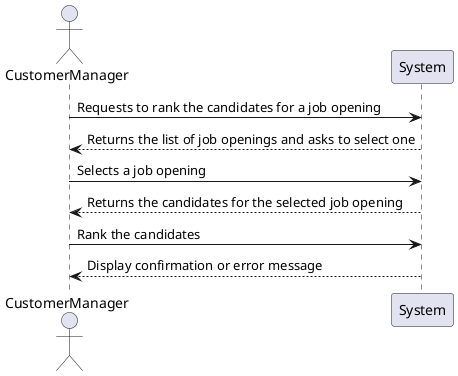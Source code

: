 @startuml
actor CustomerManager as CM
participant System

CM -> System : Requests to rank the candidates for a job opening
System --> CM : Returns the list of job openings and asks to select one
CM -> System : Selects a job opening

System --> CM : Returns the candidates for the selected job opening
CM -> System : Rank the candidates
System --> CM : Display confirmation or error message
@enduml